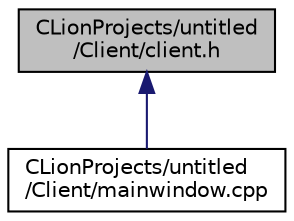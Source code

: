 digraph "CLionProjects/untitled/Client/client.h"
{
  edge [fontname="Helvetica",fontsize="10",labelfontname="Helvetica",labelfontsize="10"];
  node [fontname="Helvetica",fontsize="10",shape=record];
  Node4 [label="CLionProjects/untitled\l/Client/client.h",height=0.2,width=0.4,color="black", fillcolor="grey75", style="filled", fontcolor="black"];
  Node4 -> Node5 [dir="back",color="midnightblue",fontsize="10",style="solid"];
  Node5 [label="CLionProjects/untitled\l/Client/mainwindow.cpp",height=0.2,width=0.4,color="black", fillcolor="white", style="filled",URL="$mainwindow_8cpp.html"];
}
